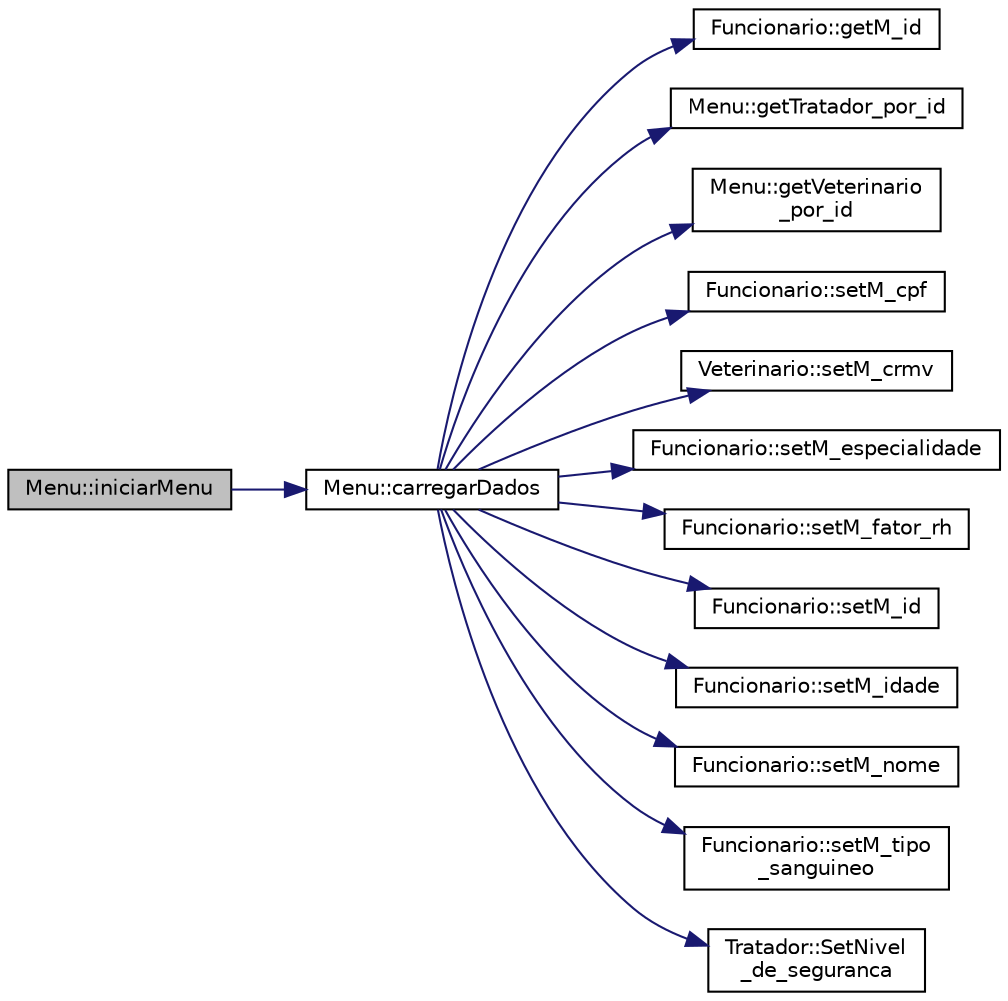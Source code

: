 digraph "Menu::iniciarMenu"
{
  edge [fontname="Helvetica",fontsize="10",labelfontname="Helvetica",labelfontsize="10"];
  node [fontname="Helvetica",fontsize="10",shape=record];
  rankdir="LR";
  Node34 [label="Menu::iniciarMenu",height=0.2,width=0.4,color="black", fillcolor="grey75", style="filled", fontcolor="black"];
  Node34 -> Node35 [color="midnightblue",fontsize="10",style="solid",fontname="Helvetica"];
  Node35 [label="Menu::carregarDados",height=0.2,width=0.4,color="black", fillcolor="white", style="filled",URL="$class_menu.html#ada7d1c6e294b8c0fb5be4834ecc9e408",tooltip="carrega o menu de opções "];
  Node35 -> Node36 [color="midnightblue",fontsize="10",style="solid",fontname="Helvetica"];
  Node36 [label="Funcionario::getM_id",height=0.2,width=0.4,color="black", fillcolor="white", style="filled",URL="$class_funcionario.html#a28862fda8ac97bae17caa6c6d8659ca8"];
  Node35 -> Node37 [color="midnightblue",fontsize="10",style="solid",fontname="Helvetica"];
  Node37 [label="Menu::getTratador_por_id",height=0.2,width=0.4,color="black", fillcolor="white", style="filled",URL="$class_menu.html#ac9fad1e209bd41782c1f57c6778f4ac0"];
  Node35 -> Node38 [color="midnightblue",fontsize="10",style="solid",fontname="Helvetica"];
  Node38 [label="Menu::getVeterinario\l_por_id",height=0.2,width=0.4,color="black", fillcolor="white", style="filled",URL="$class_menu.html#a0c10c6f6f933265d550e830e59138ab6"];
  Node35 -> Node39 [color="midnightblue",fontsize="10",style="solid",fontname="Helvetica"];
  Node39 [label="Funcionario::setM_cpf",height=0.2,width=0.4,color="black", fillcolor="white", style="filled",URL="$class_funcionario.html#a34df8d7817934b39bf55862532f222f6"];
  Node35 -> Node40 [color="midnightblue",fontsize="10",style="solid",fontname="Helvetica"];
  Node40 [label="Veterinario::setM_crmv",height=0.2,width=0.4,color="black", fillcolor="white", style="filled",URL="$class_veterinario.html#acf26003c9aea0fdc3fe5e1d52ff4772f"];
  Node35 -> Node41 [color="midnightblue",fontsize="10",style="solid",fontname="Helvetica"];
  Node41 [label="Funcionario::setM_especialidade",height=0.2,width=0.4,color="black", fillcolor="white", style="filled",URL="$class_funcionario.html#a19534737bd7bf7f4b308bffebdfaa9cd"];
  Node35 -> Node42 [color="midnightblue",fontsize="10",style="solid",fontname="Helvetica"];
  Node42 [label="Funcionario::setM_fator_rh",height=0.2,width=0.4,color="black", fillcolor="white", style="filled",URL="$class_funcionario.html#a96f023d8dbc4b2ee7ead46a1cb91e9a2"];
  Node35 -> Node43 [color="midnightblue",fontsize="10",style="solid",fontname="Helvetica"];
  Node43 [label="Funcionario::setM_id",height=0.2,width=0.4,color="black", fillcolor="white", style="filled",URL="$class_funcionario.html#a9918c88dd2985cb8643f28407e5f0236"];
  Node35 -> Node44 [color="midnightblue",fontsize="10",style="solid",fontname="Helvetica"];
  Node44 [label="Funcionario::setM_idade",height=0.2,width=0.4,color="black", fillcolor="white", style="filled",URL="$class_funcionario.html#a94d479f6870613825b0d6fb1b914bac0"];
  Node35 -> Node45 [color="midnightblue",fontsize="10",style="solid",fontname="Helvetica"];
  Node45 [label="Funcionario::setM_nome",height=0.2,width=0.4,color="black", fillcolor="white", style="filled",URL="$class_funcionario.html#a85a4128d2eae877de922cd3259054e43"];
  Node35 -> Node46 [color="midnightblue",fontsize="10",style="solid",fontname="Helvetica"];
  Node46 [label="Funcionario::setM_tipo\l_sanguineo",height=0.2,width=0.4,color="black", fillcolor="white", style="filled",URL="$class_funcionario.html#aaa528174dd7a3e3d3d7dfd5a20455a34"];
  Node35 -> Node47 [color="midnightblue",fontsize="10",style="solid",fontname="Helvetica"];
  Node47 [label="Tratador::SetNivel\l_de_seguranca",height=0.2,width=0.4,color="black", fillcolor="white", style="filled",URL="$class_tratador.html#ad6335d5e5a07ee418ec32b7624f2de06"];
}
